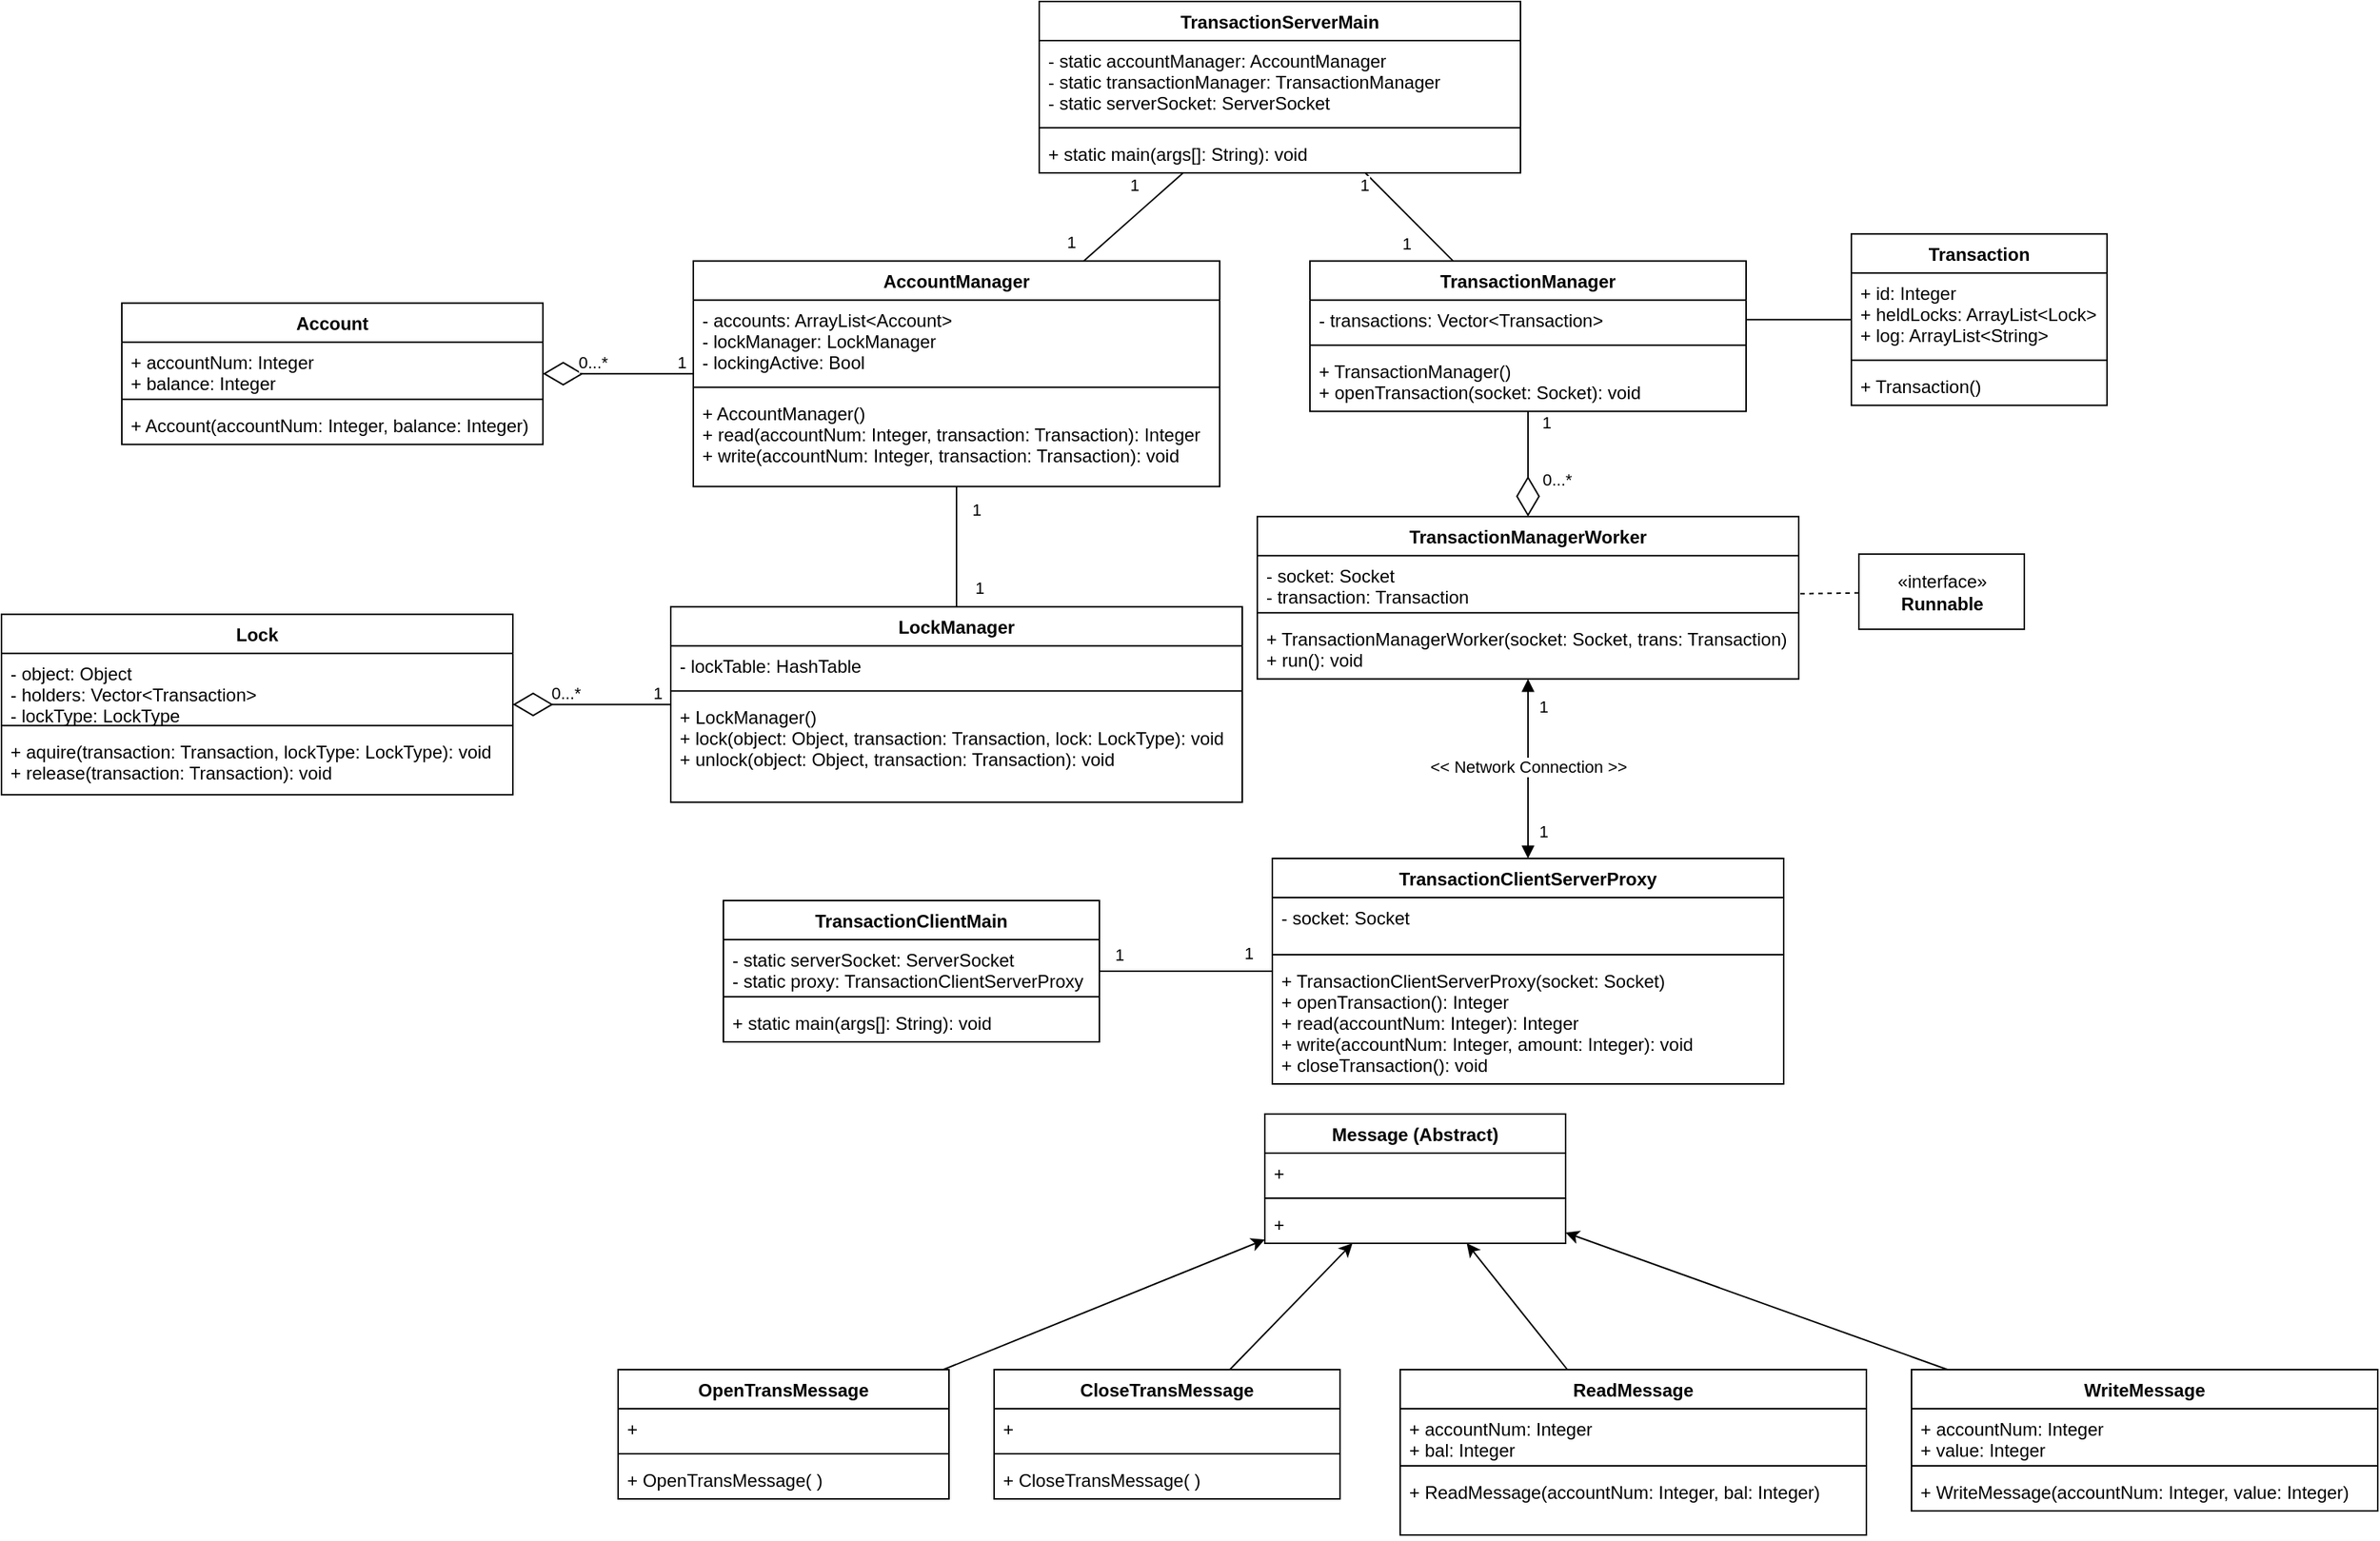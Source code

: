 <mxfile version="13.7.9" type="device"><diagram id="jX9AXcipegBINNQsfnJN" name="Page-1"><mxGraphModel dx="742" dy="1614" grid="1" gridSize="10" guides="1" tooltips="1" connect="1" arrows="1" fold="1" page="1" pageScale="1" pageWidth="850" pageHeight="1100" math="0" shadow="0"><root><mxCell id="0"/><mxCell id="1" parent="0"/><mxCell id="NXaQ1Tgg4H0rjODwHbQp-44" style="rounded=0;orthogonalLoop=1;jettySize=auto;html=1;endArrow=none;endFill=0;" parent="1" source="NXaQ1Tgg4H0rjODwHbQp-5" target="NXaQ1Tgg4H0rjODwHbQp-17" edge="1"><mxGeometry relative="1" as="geometry"><mxPoint x="490" y="310" as="sourcePoint"/><mxPoint x="570" y="310" as="targetPoint"/></mxGeometry></mxCell><mxCell id="NXaQ1Tgg4H0rjODwHbQp-45" value="1" style="edgeLabel;html=1;align=center;verticalAlign=middle;resizable=0;points=[];" parent="NXaQ1Tgg4H0rjODwHbQp-44" vertex="1" connectable="0"><mxGeometry x="-0.709" relative="1" as="geometry"><mxPoint x="-23.09" y="-1.13" as="offset"/></mxGeometry></mxCell><mxCell id="NXaQ1Tgg4H0rjODwHbQp-46" value="1" style="edgeLabel;html=1;align=center;verticalAlign=middle;resizable=0;points=[];" parent="NXaQ1Tgg4H0rjODwHbQp-44" vertex="1" connectable="0"><mxGeometry x="0.811" y="-1" relative="1" as="geometry"><mxPoint x="-14" y="-6.4" as="offset"/></mxGeometry></mxCell><mxCell id="NXaQ1Tgg4H0rjODwHbQp-47" style="rounded=0;orthogonalLoop=1;jettySize=auto;html=1;endArrow=none;endFill=0;" parent="1" source="NXaQ1Tgg4H0rjODwHbQp-17" target="NXaQ1Tgg4H0rjODwHbQp-21" edge="1"><mxGeometry relative="1" as="geometry"><mxPoint x="808.974" y="98.57" as="sourcePoint"/><mxPoint x="746.026" y="202.57" as="targetPoint"/></mxGeometry></mxCell><mxCell id="NXaQ1Tgg4H0rjODwHbQp-48" value="1" style="edgeLabel;html=1;align=center;verticalAlign=middle;resizable=0;points=[];" parent="NXaQ1Tgg4H0rjODwHbQp-47" vertex="1" connectable="0"><mxGeometry x="-0.709" relative="1" as="geometry"><mxPoint x="12.96" y="3.24" as="offset"/></mxGeometry></mxCell><mxCell id="NXaQ1Tgg4H0rjODwHbQp-49" value="1" style="edgeLabel;html=1;align=center;verticalAlign=middle;resizable=0;points=[];" parent="NXaQ1Tgg4H0rjODwHbQp-47" vertex="1" connectable="0"><mxGeometry x="0.811" y="-1" relative="1" as="geometry"><mxPoint x="16" y="-5.14" as="offset"/></mxGeometry></mxCell><mxCell id="NXaQ1Tgg4H0rjODwHbQp-50" style="rounded=0;orthogonalLoop=1;jettySize=auto;html=1;endArrow=none;endFill=0;" parent="1" source="NXaQ1Tgg4H0rjODwHbQp-5" target="NXaQ1Tgg4H0rjODwHbQp-13" edge="1"><mxGeometry relative="1" as="geometry"><mxPoint x="818.974" y="136.0" as="sourcePoint"/><mxPoint x="756.026" y="240.0" as="targetPoint"/></mxGeometry></mxCell><mxCell id="NXaQ1Tgg4H0rjODwHbQp-51" value="1" style="edgeLabel;html=1;align=center;verticalAlign=middle;resizable=0;points=[];" parent="NXaQ1Tgg4H0rjODwHbQp-50" vertex="1" connectable="0"><mxGeometry x="-0.709" relative="1" as="geometry"><mxPoint x="-9.81" y="-1.13" as="offset"/></mxGeometry></mxCell><mxCell id="NXaQ1Tgg4H0rjODwHbQp-52" value="1" style="edgeLabel;html=1;align=center;verticalAlign=middle;resizable=0;points=[];" parent="NXaQ1Tgg4H0rjODwHbQp-50" vertex="1" connectable="0"><mxGeometry x="0.811" y="-1" relative="1" as="geometry"><mxPoint x="-25.47" y="-7.53" as="offset"/></mxGeometry></mxCell><mxCell id="NXaQ1Tgg4H0rjODwHbQp-53" value="" style="endArrow=diamondThin;endFill=0;endSize=24;html=1;" parent="1" source="NXaQ1Tgg4H0rjODwHbQp-17" target="NXaQ1Tgg4H0rjODwHbQp-33" edge="1"><mxGeometry width="160" relative="1" as="geometry"><mxPoint x="650" y="302.57" as="sourcePoint"/><mxPoint x="810" y="302.57" as="targetPoint"/></mxGeometry></mxCell><mxCell id="NXaQ1Tgg4H0rjODwHbQp-54" value="1" style="edgeLabel;html=1;align=center;verticalAlign=middle;resizable=0;points=[];" parent="NXaQ1Tgg4H0rjODwHbQp-53" vertex="1" connectable="0"><mxGeometry x="-0.742" y="-1" relative="1" as="geometry"><mxPoint x="4.33" y="-6.57" as="offset"/></mxGeometry></mxCell><mxCell id="NXaQ1Tgg4H0rjODwHbQp-55" value="0...*" style="edgeLabel;html=1;align=center;verticalAlign=middle;resizable=0;points=[];" parent="NXaQ1Tgg4H0rjODwHbQp-53" vertex="1" connectable="0"><mxGeometry x="0.279" relative="1" as="geometry"><mxPoint x="-3.36" y="-7.57" as="offset"/></mxGeometry></mxCell><mxCell id="NXaQ1Tgg4H0rjODwHbQp-57" value="" style="endArrow=diamondThin;endFill=0;endSize=24;html=1;" parent="1" source="NXaQ1Tgg4H0rjODwHbQp-13" target="NXaQ1Tgg4H0rjODwHbQp-25" edge="1"><mxGeometry width="160" relative="1" as="geometry"><mxPoint x="1147.765" y="300" as="sourcePoint"/><mxPoint x="1192.235" y="384" as="targetPoint"/></mxGeometry></mxCell><mxCell id="NXaQ1Tgg4H0rjODwHbQp-58" value="1" style="edgeLabel;html=1;align=center;verticalAlign=middle;resizable=0;points=[];" parent="NXaQ1Tgg4H0rjODwHbQp-57" vertex="1" connectable="0"><mxGeometry x="-0.742" y="-1" relative="1" as="geometry"><mxPoint x="12.32" y="-1.43" as="offset"/></mxGeometry></mxCell><mxCell id="NXaQ1Tgg4H0rjODwHbQp-59" value="0...*" style="edgeLabel;html=1;align=center;verticalAlign=middle;resizable=0;points=[];" parent="NXaQ1Tgg4H0rjODwHbQp-57" vertex="1" connectable="0"><mxGeometry x="0.279" relative="1" as="geometry"><mxPoint x="18.79" as="offset"/></mxGeometry></mxCell><mxCell id="igtJorB9SF969na8leFU-12" style="edgeStyle=none;rounded=0;orthogonalLoop=1;jettySize=auto;html=1;dashed=1;endArrow=none;endFill=0;" parent="1" source="igtJorB9SF969na8leFU-9" target="NXaQ1Tgg4H0rjODwHbQp-25" edge="1"><mxGeometry relative="1" as="geometry"/></mxCell><mxCell id="igtJorB9SF969na8leFU-9" value="«interface»&lt;br&gt;&lt;b&gt;Runnable&lt;/b&gt;" style="html=1;" parent="1" vertex="1"><mxGeometry x="1275" y="327.57" width="110" height="50" as="geometry"/></mxCell><mxCell id="igtJorB9SF969na8leFU-18" style="edgeStyle=none;rounded=0;orthogonalLoop=1;jettySize=auto;html=1;endArrow=block;endFill=1;startArrow=block;startFill=1;" parent="1" source="NXaQ1Tgg4H0rjODwHbQp-25" target="NXaQ1Tgg4H0rjODwHbQp-9" edge="1"><mxGeometry relative="1" as="geometry"/></mxCell><mxCell id="igtJorB9SF969na8leFU-19" value="&amp;lt;&amp;lt; Network Connection &amp;gt;&amp;gt;" style="edgeLabel;html=1;align=center;verticalAlign=middle;resizable=0;points=[];" parent="igtJorB9SF969na8leFU-18" vertex="1" connectable="0"><mxGeometry x="-0.026" relative="1" as="geometry"><mxPoint as="offset"/></mxGeometry></mxCell><mxCell id="igtJorB9SF969na8leFU-24" value="1" style="edgeLabel;html=1;align=center;verticalAlign=middle;resizable=0;points=[];" parent="igtJorB9SF969na8leFU-18" vertex="1" connectable="0"><mxGeometry x="-0.717" y="2" relative="1" as="geometry"><mxPoint x="8" y="1.67" as="offset"/></mxGeometry></mxCell><mxCell id="igtJorB9SF969na8leFU-25" value="1" style="edgeLabel;html=1;align=center;verticalAlign=middle;resizable=0;points=[];" parent="igtJorB9SF969na8leFU-18" vertex="1" connectable="0"><mxGeometry x="0.7" y="1" relative="1" as="geometry"><mxPoint x="9" as="offset"/></mxGeometry></mxCell><mxCell id="nSOhy2KbLsghEaE9ZmQn-6" style="edgeStyle=none;rounded=0;orthogonalLoop=1;jettySize=auto;html=1;endArrow=none;endFill=0;" parent="1" source="NXaQ1Tgg4H0rjODwHbQp-1" target="NXaQ1Tgg4H0rjODwHbQp-9" edge="1"><mxGeometry relative="1" as="geometry"/></mxCell><mxCell id="nSOhy2KbLsghEaE9ZmQn-7" value="1" style="edgeLabel;html=1;align=center;verticalAlign=middle;resizable=0;points=[];" parent="nSOhy2KbLsghEaE9ZmQn-6" vertex="1" connectable="0"><mxGeometry x="-0.781" y="1" relative="1" as="geometry"><mxPoint y="-10.23" as="offset"/></mxGeometry></mxCell><mxCell id="nSOhy2KbLsghEaE9ZmQn-8" value="1" style="edgeLabel;html=1;align=center;verticalAlign=middle;resizable=0;points=[];" parent="nSOhy2KbLsghEaE9ZmQn-6" vertex="1" connectable="0"><mxGeometry x="0.724" y="1" relative="1" as="geometry"><mxPoint y="-11.13" as="offset"/></mxGeometry></mxCell><mxCell id="NXaQ1Tgg4H0rjODwHbQp-5" value="TransactionServerMain" style="swimlane;fontStyle=1;align=center;verticalAlign=top;childLayout=stackLayout;horizontal=1;startSize=26;horizontalStack=0;resizeParent=1;resizeParentMax=0;resizeLast=0;collapsible=1;marginBottom=0;" parent="1" vertex="1"><mxGeometry x="730" y="-40" width="320" height="114" as="geometry"/></mxCell><mxCell id="NXaQ1Tgg4H0rjODwHbQp-6" value="- static accountManager: AccountManager&#10;- static transactionManager: TransactionManager&#10;- static serverSocket: ServerSocket" style="text;strokeColor=none;fillColor=none;align=left;verticalAlign=top;spacingLeft=4;spacingRight=4;overflow=hidden;rotatable=0;points=[[0,0.5],[1,0.5]];portConstraint=eastwest;" parent="NXaQ1Tgg4H0rjODwHbQp-5" vertex="1"><mxGeometry y="26" width="320" height="54" as="geometry"/></mxCell><mxCell id="NXaQ1Tgg4H0rjODwHbQp-7" value="" style="line;strokeWidth=1;fillColor=none;align=left;verticalAlign=middle;spacingTop=-1;spacingLeft=3;spacingRight=3;rotatable=0;labelPosition=right;points=[];portConstraint=eastwest;" parent="NXaQ1Tgg4H0rjODwHbQp-5" vertex="1"><mxGeometry y="80" width="320" height="8" as="geometry"/></mxCell><mxCell id="NXaQ1Tgg4H0rjODwHbQp-8" value="+ static main(args[]: String): void" style="text;strokeColor=none;fillColor=none;align=left;verticalAlign=top;spacingLeft=4;spacingRight=4;overflow=hidden;rotatable=0;points=[[0,0.5],[1,0.5]];portConstraint=eastwest;" parent="NXaQ1Tgg4H0rjODwHbQp-5" vertex="1"><mxGeometry y="88" width="320" height="26" as="geometry"/></mxCell><mxCell id="4NfCvEdct2TQbS54mvdz-21" style="rounded=0;orthogonalLoop=1;jettySize=auto;html=1;" parent="1" source="4NfCvEdct2TQbS54mvdz-5" target="igtJorB9SF969na8leFU-20" edge="1"><mxGeometry relative="1" as="geometry"/></mxCell><mxCell id="4NfCvEdct2TQbS54mvdz-22" style="edgeStyle=none;rounded=0;orthogonalLoop=1;jettySize=auto;html=1;" parent="1" source="4NfCvEdct2TQbS54mvdz-9" target="igtJorB9SF969na8leFU-20" edge="1"><mxGeometry relative="1" as="geometry"/></mxCell><mxCell id="4NfCvEdct2TQbS54mvdz-23" style="edgeStyle=none;rounded=0;orthogonalLoop=1;jettySize=auto;html=1;" parent="1" source="4NfCvEdct2TQbS54mvdz-13" target="igtJorB9SF969na8leFU-20" edge="1"><mxGeometry relative="1" as="geometry"/></mxCell><mxCell id="4NfCvEdct2TQbS54mvdz-24" style="edgeStyle=none;rounded=0;orthogonalLoop=1;jettySize=auto;html=1;" parent="1" source="4NfCvEdct2TQbS54mvdz-17" target="igtJorB9SF969na8leFU-20" edge="1"><mxGeometry relative="1" as="geometry"/></mxCell><mxCell id="4NfCvEdct2TQbS54mvdz-9" value="CloseTransMessage" style="swimlane;fontStyle=1;align=center;verticalAlign=top;childLayout=stackLayout;horizontal=1;startSize=26;horizontalStack=0;resizeParent=1;resizeParentMax=0;resizeLast=0;collapsible=1;marginBottom=0;" parent="1" vertex="1"><mxGeometry x="700" y="870" width="230" height="86" as="geometry"/></mxCell><mxCell id="4NfCvEdct2TQbS54mvdz-10" value="+ " style="text;strokeColor=none;fillColor=none;align=left;verticalAlign=top;spacingLeft=4;spacingRight=4;overflow=hidden;rotatable=0;points=[[0,0.5],[1,0.5]];portConstraint=eastwest;" parent="4NfCvEdct2TQbS54mvdz-9" vertex="1"><mxGeometry y="26" width="230" height="26" as="geometry"/></mxCell><mxCell id="4NfCvEdct2TQbS54mvdz-11" value="" style="line;strokeWidth=1;fillColor=none;align=left;verticalAlign=middle;spacingTop=-1;spacingLeft=3;spacingRight=3;rotatable=0;labelPosition=right;points=[];portConstraint=eastwest;" parent="4NfCvEdct2TQbS54mvdz-9" vertex="1"><mxGeometry y="52" width="230" height="8" as="geometry"/></mxCell><mxCell id="4NfCvEdct2TQbS54mvdz-12" value="+ CloseTransMessage( )" style="text;strokeColor=none;fillColor=none;align=left;verticalAlign=top;spacingLeft=4;spacingRight=4;overflow=hidden;rotatable=0;points=[[0,0.5],[1,0.5]];portConstraint=eastwest;" parent="4NfCvEdct2TQbS54mvdz-9" vertex="1"><mxGeometry y="60" width="230" height="26" as="geometry"/></mxCell><mxCell id="4NfCvEdct2TQbS54mvdz-13" value="ReadMessage" style="swimlane;fontStyle=1;align=center;verticalAlign=top;childLayout=stackLayout;horizontal=1;startSize=26;horizontalStack=0;resizeParent=1;resizeParentMax=0;resizeLast=0;collapsible=1;marginBottom=0;" parent="1" vertex="1"><mxGeometry x="970" y="870" width="310" height="110" as="geometry"/></mxCell><mxCell id="4NfCvEdct2TQbS54mvdz-14" value="+ accountNum: Integer&#10;+ bal: Integer" style="text;strokeColor=none;fillColor=none;align=left;verticalAlign=top;spacingLeft=4;spacingRight=4;overflow=hidden;rotatable=0;points=[[0,0.5],[1,0.5]];portConstraint=eastwest;" parent="4NfCvEdct2TQbS54mvdz-13" vertex="1"><mxGeometry y="26" width="310" height="34" as="geometry"/></mxCell><mxCell id="4NfCvEdct2TQbS54mvdz-15" value="" style="line;strokeWidth=1;fillColor=none;align=left;verticalAlign=middle;spacingTop=-1;spacingLeft=3;spacingRight=3;rotatable=0;labelPosition=right;points=[];portConstraint=eastwest;" parent="4NfCvEdct2TQbS54mvdz-13" vertex="1"><mxGeometry y="60" width="310" height="8" as="geometry"/></mxCell><mxCell id="4NfCvEdct2TQbS54mvdz-16" value="+ ReadMessage(accountNum: Integer, bal: Integer)" style="text;strokeColor=none;fillColor=none;align=left;verticalAlign=top;spacingLeft=4;spacingRight=4;overflow=hidden;rotatable=0;points=[[0,0.5],[1,0.5]];portConstraint=eastwest;" parent="4NfCvEdct2TQbS54mvdz-13" vertex="1"><mxGeometry y="68" width="310" height="42" as="geometry"/></mxCell><mxCell id="4NfCvEdct2TQbS54mvdz-5" value="OpenTransMessage" style="swimlane;fontStyle=1;align=center;verticalAlign=top;childLayout=stackLayout;horizontal=1;startSize=26;horizontalStack=0;resizeParent=1;resizeParentMax=0;resizeLast=0;collapsible=1;marginBottom=0;" parent="1" vertex="1"><mxGeometry x="450" y="870" width="220" height="86" as="geometry"/></mxCell><mxCell id="4NfCvEdct2TQbS54mvdz-6" value="+ " style="text;strokeColor=none;fillColor=none;align=left;verticalAlign=top;spacingLeft=4;spacingRight=4;overflow=hidden;rotatable=0;points=[[0,0.5],[1,0.5]];portConstraint=eastwest;" parent="4NfCvEdct2TQbS54mvdz-5" vertex="1"><mxGeometry y="26" width="220" height="26" as="geometry"/></mxCell><mxCell id="4NfCvEdct2TQbS54mvdz-7" value="" style="line;strokeWidth=1;fillColor=none;align=left;verticalAlign=middle;spacingTop=-1;spacingLeft=3;spacingRight=3;rotatable=0;labelPosition=right;points=[];portConstraint=eastwest;" parent="4NfCvEdct2TQbS54mvdz-5" vertex="1"><mxGeometry y="52" width="220" height="8" as="geometry"/></mxCell><mxCell id="4NfCvEdct2TQbS54mvdz-8" value="+ OpenTransMessage( )" style="text;strokeColor=none;fillColor=none;align=left;verticalAlign=top;spacingLeft=4;spacingRight=4;overflow=hidden;rotatable=0;points=[[0,0.5],[1,0.5]];portConstraint=eastwest;" parent="4NfCvEdct2TQbS54mvdz-5" vertex="1"><mxGeometry y="60" width="220" height="26" as="geometry"/></mxCell><mxCell id="4NfCvEdct2TQbS54mvdz-17" value="WriteMessage" style="swimlane;fontStyle=1;align=center;verticalAlign=top;childLayout=stackLayout;horizontal=1;startSize=26;horizontalStack=0;resizeParent=1;resizeParentMax=0;resizeLast=0;collapsible=1;marginBottom=0;" parent="1" vertex="1"><mxGeometry x="1310" y="870" width="310" height="94" as="geometry"/></mxCell><mxCell id="4NfCvEdct2TQbS54mvdz-18" value="+ accountNum: Integer&#10;+ value: Integer" style="text;strokeColor=none;fillColor=none;align=left;verticalAlign=top;spacingLeft=4;spacingRight=4;overflow=hidden;rotatable=0;points=[[0,0.5],[1,0.5]];portConstraint=eastwest;" parent="4NfCvEdct2TQbS54mvdz-17" vertex="1"><mxGeometry y="26" width="310" height="34" as="geometry"/></mxCell><mxCell id="4NfCvEdct2TQbS54mvdz-19" value="" style="line;strokeWidth=1;fillColor=none;align=left;verticalAlign=middle;spacingTop=-1;spacingLeft=3;spacingRight=3;rotatable=0;labelPosition=right;points=[];portConstraint=eastwest;" parent="4NfCvEdct2TQbS54mvdz-17" vertex="1"><mxGeometry y="60" width="310" height="8" as="geometry"/></mxCell><mxCell id="4NfCvEdct2TQbS54mvdz-20" value="+ WriteMessage(accountNum: Integer, value: Integer)" style="text;strokeColor=none;fillColor=none;align=left;verticalAlign=top;spacingLeft=4;spacingRight=4;overflow=hidden;rotatable=0;points=[[0,0.5],[1,0.5]];portConstraint=eastwest;" parent="4NfCvEdct2TQbS54mvdz-17" vertex="1"><mxGeometry y="68" width="310" height="26" as="geometry"/></mxCell><mxCell id="igtJorB9SF969na8leFU-20" value="Message (Abstract)" style="swimlane;fontStyle=1;align=center;verticalAlign=top;childLayout=stackLayout;horizontal=1;startSize=26;horizontalStack=0;resizeParent=1;resizeParentMax=0;resizeLast=0;collapsible=1;marginBottom=0;" parent="1" vertex="1"><mxGeometry x="880" y="700" width="200" height="86" as="geometry"/></mxCell><mxCell id="igtJorB9SF969na8leFU-21" value="+ " style="text;strokeColor=none;fillColor=none;align=left;verticalAlign=top;spacingLeft=4;spacingRight=4;overflow=hidden;rotatable=0;points=[[0,0.5],[1,0.5]];portConstraint=eastwest;" parent="igtJorB9SF969na8leFU-20" vertex="1"><mxGeometry y="26" width="200" height="26" as="geometry"/></mxCell><mxCell id="igtJorB9SF969na8leFU-22" value="" style="line;strokeWidth=1;fillColor=none;align=left;verticalAlign=middle;spacingTop=-1;spacingLeft=3;spacingRight=3;rotatable=0;labelPosition=right;points=[];portConstraint=eastwest;" parent="igtJorB9SF969na8leFU-20" vertex="1"><mxGeometry y="52" width="200" height="8" as="geometry"/></mxCell><mxCell id="igtJorB9SF969na8leFU-23" value="+ " style="text;strokeColor=none;fillColor=none;align=left;verticalAlign=top;spacingLeft=4;spacingRight=4;overflow=hidden;rotatable=0;points=[[0,0.5],[1,0.5]];portConstraint=eastwest;" parent="igtJorB9SF969na8leFU-20" vertex="1"><mxGeometry y="60" width="200" height="26" as="geometry"/></mxCell><mxCell id="nSOhy2KbLsghEaE9ZmQn-5" style="rounded=0;orthogonalLoop=1;jettySize=auto;html=1;endArrow=none;endFill=0;" parent="1" source="NXaQ1Tgg4H0rjODwHbQp-14" target="nSOhy2KbLsghEaE9ZmQn-1" edge="1"><mxGeometry relative="1" as="geometry"/></mxCell><mxCell id="nSOhy2KbLsghEaE9ZmQn-13" value="" style="endArrow=diamondThin;endFill=0;endSize=24;html=1;" parent="1" source="NXaQ1Tgg4H0rjODwHbQp-21" target="nSOhy2KbLsghEaE9ZmQn-9" edge="1"><mxGeometry width="160" relative="1" as="geometry"><mxPoint x="610" y="217.57" as="sourcePoint"/><mxPoint x="500" y="217.57" as="targetPoint"/></mxGeometry></mxCell><mxCell id="nSOhy2KbLsghEaE9ZmQn-14" value="1" style="edgeLabel;html=1;align=center;verticalAlign=middle;resizable=0;points=[];" parent="nSOhy2KbLsghEaE9ZmQn-13" vertex="1" connectable="0"><mxGeometry x="-0.742" y="-1" relative="1" as="geometry"><mxPoint x="4.33" y="-6.57" as="offset"/></mxGeometry></mxCell><mxCell id="nSOhy2KbLsghEaE9ZmQn-15" value="0...*" style="edgeLabel;html=1;align=center;verticalAlign=middle;resizable=0;points=[];" parent="nSOhy2KbLsghEaE9ZmQn-13" vertex="1" connectable="0"><mxGeometry x="0.279" relative="1" as="geometry"><mxPoint x="-3.36" y="-7.57" as="offset"/></mxGeometry></mxCell><mxCell id="NXaQ1Tgg4H0rjODwHbQp-17" value="AccountManager" style="swimlane;fontStyle=1;align=center;verticalAlign=top;childLayout=stackLayout;horizontal=1;startSize=26;horizontalStack=0;resizeParent=1;resizeParentMax=0;resizeLast=0;collapsible=1;marginBottom=0;" parent="1" vertex="1"><mxGeometry x="500" y="132.57" width="350" height="150" as="geometry"/></mxCell><mxCell id="NXaQ1Tgg4H0rjODwHbQp-18" value="- accounts: ArrayList&lt;Account&gt;&#10;- lockManager: LockManager&#10;- lockingActive: Bool" style="text;strokeColor=none;fillColor=none;align=left;verticalAlign=top;spacingLeft=4;spacingRight=4;overflow=hidden;rotatable=0;points=[[0,0.5],[1,0.5]];portConstraint=eastwest;" parent="NXaQ1Tgg4H0rjODwHbQp-17" vertex="1"><mxGeometry y="26" width="350" height="54" as="geometry"/></mxCell><mxCell id="NXaQ1Tgg4H0rjODwHbQp-19" value="" style="line;strokeWidth=1;fillColor=none;align=left;verticalAlign=middle;spacingTop=-1;spacingLeft=3;spacingRight=3;rotatable=0;labelPosition=right;points=[];portConstraint=eastwest;" parent="NXaQ1Tgg4H0rjODwHbQp-17" vertex="1"><mxGeometry y="80" width="350" height="8" as="geometry"/></mxCell><mxCell id="NXaQ1Tgg4H0rjODwHbQp-20" value="+ AccountManager()&#10;+ read(accountNum: Integer, transaction: Transaction): Integer&#10;+ write(accountNum: Integer, transaction: Transaction): void" style="text;strokeColor=none;fillColor=none;align=left;verticalAlign=top;spacingLeft=4;spacingRight=4;overflow=hidden;rotatable=0;points=[[0,0.5],[1,0.5]];portConstraint=eastwest;" parent="NXaQ1Tgg4H0rjODwHbQp-17" vertex="1"><mxGeometry y="88" width="350" height="62" as="geometry"/></mxCell><mxCell id="NXaQ1Tgg4H0rjODwHbQp-21" value="LockManager" style="swimlane;fontStyle=1;align=center;verticalAlign=top;childLayout=stackLayout;horizontal=1;startSize=26;horizontalStack=0;resizeParent=1;resizeParentMax=0;resizeLast=0;collapsible=1;marginBottom=0;" parent="1" vertex="1"><mxGeometry x="485" y="362.57" width="380" height="130" as="geometry"/></mxCell><mxCell id="NXaQ1Tgg4H0rjODwHbQp-22" value="- lockTable: HashTable" style="text;strokeColor=none;fillColor=none;align=left;verticalAlign=top;spacingLeft=4;spacingRight=4;overflow=hidden;rotatable=0;points=[[0,0.5],[1,0.5]];portConstraint=eastwest;" parent="NXaQ1Tgg4H0rjODwHbQp-21" vertex="1"><mxGeometry y="26" width="380" height="26" as="geometry"/></mxCell><mxCell id="NXaQ1Tgg4H0rjODwHbQp-23" value="" style="line;strokeWidth=1;fillColor=none;align=left;verticalAlign=middle;spacingTop=-1;spacingLeft=3;spacingRight=3;rotatable=0;labelPosition=right;points=[];portConstraint=eastwest;" parent="NXaQ1Tgg4H0rjODwHbQp-21" vertex="1"><mxGeometry y="52" width="380" height="8" as="geometry"/></mxCell><mxCell id="NXaQ1Tgg4H0rjODwHbQp-24" value="+ LockManager()&#10;+ lock(object: Object, transaction: Transaction, lock: LockType): void&#10;+ unlock(object: Object, transaction: Transaction): void" style="text;strokeColor=none;fillColor=none;align=left;verticalAlign=top;spacingLeft=4;spacingRight=4;overflow=hidden;rotatable=0;points=[[0,0.5],[1,0.5]];portConstraint=eastwest;" parent="NXaQ1Tgg4H0rjODwHbQp-21" vertex="1"><mxGeometry y="60" width="380" height="70" as="geometry"/></mxCell><mxCell id="NXaQ1Tgg4H0rjODwHbQp-13" value="TransactionManager" style="swimlane;fontStyle=1;align=center;verticalAlign=top;childLayout=stackLayout;horizontal=1;startSize=26;horizontalStack=0;resizeParent=1;resizeParentMax=0;resizeLast=0;collapsible=1;marginBottom=0;" parent="1" vertex="1"><mxGeometry x="910" y="132.57" width="290" height="100" as="geometry"/></mxCell><mxCell id="NXaQ1Tgg4H0rjODwHbQp-14" value="- transactions: Vector&lt;Transaction&gt;" style="text;strokeColor=none;fillColor=none;align=left;verticalAlign=top;spacingLeft=4;spacingRight=4;overflow=hidden;rotatable=0;points=[[0,0.5],[1,0.5]];portConstraint=eastwest;" parent="NXaQ1Tgg4H0rjODwHbQp-13" vertex="1"><mxGeometry y="26" width="290" height="26" as="geometry"/></mxCell><mxCell id="NXaQ1Tgg4H0rjODwHbQp-15" value="" style="line;strokeWidth=1;fillColor=none;align=left;verticalAlign=middle;spacingTop=-1;spacingLeft=3;spacingRight=3;rotatable=0;labelPosition=right;points=[];portConstraint=eastwest;" parent="NXaQ1Tgg4H0rjODwHbQp-13" vertex="1"><mxGeometry y="52" width="290" height="8" as="geometry"/></mxCell><mxCell id="NXaQ1Tgg4H0rjODwHbQp-16" value="+ TransactionManager()&#10;+ openTransaction(socket: Socket): void" style="text;strokeColor=none;fillColor=none;align=left;verticalAlign=top;spacingLeft=4;spacingRight=4;overflow=hidden;rotatable=0;points=[[0,0.5],[1,0.5]];portConstraint=eastwest;" parent="NXaQ1Tgg4H0rjODwHbQp-13" vertex="1"><mxGeometry y="60" width="290" height="40" as="geometry"/></mxCell><mxCell id="nSOhy2KbLsghEaE9ZmQn-9" value="Lock" style="swimlane;fontStyle=1;align=center;verticalAlign=top;childLayout=stackLayout;horizontal=1;startSize=26;horizontalStack=0;resizeParent=1;resizeParentMax=0;resizeLast=0;collapsible=1;marginBottom=0;" parent="1" vertex="1"><mxGeometry x="40" y="367.57" width="340" height="120" as="geometry"/></mxCell><mxCell id="nSOhy2KbLsghEaE9ZmQn-10" value="- object: Object&#10;- holders: Vector&lt;Transaction&gt;&#10;- lockType: LockType" style="text;strokeColor=none;fillColor=none;align=left;verticalAlign=top;spacingLeft=4;spacingRight=4;overflow=hidden;rotatable=0;points=[[0,0.5],[1,0.5]];portConstraint=eastwest;" parent="nSOhy2KbLsghEaE9ZmQn-9" vertex="1"><mxGeometry y="26" width="340" height="44" as="geometry"/></mxCell><mxCell id="nSOhy2KbLsghEaE9ZmQn-11" value="" style="line;strokeWidth=1;fillColor=none;align=left;verticalAlign=middle;spacingTop=-1;spacingLeft=3;spacingRight=3;rotatable=0;labelPosition=right;points=[];portConstraint=eastwest;" parent="nSOhy2KbLsghEaE9ZmQn-9" vertex="1"><mxGeometry y="70" width="340" height="8" as="geometry"/></mxCell><mxCell id="nSOhy2KbLsghEaE9ZmQn-12" value="+ aquire(transaction: Transaction, lockType: LockType): void&#10;+ release(transaction: Transaction): void" style="text;strokeColor=none;fillColor=none;align=left;verticalAlign=top;spacingLeft=4;spacingRight=4;overflow=hidden;rotatable=0;points=[[0,0.5],[1,0.5]];portConstraint=eastwest;" parent="nSOhy2KbLsghEaE9ZmQn-9" vertex="1"><mxGeometry y="78" width="340" height="42" as="geometry"/></mxCell><mxCell id="NXaQ1Tgg4H0rjODwHbQp-9" value="TransactionClientServerProxy" style="swimlane;fontStyle=1;align=center;verticalAlign=top;childLayout=stackLayout;horizontal=1;startSize=26;horizontalStack=0;resizeParent=1;resizeParentMax=0;resizeLast=0;collapsible=1;marginBottom=0;" parent="1" vertex="1"><mxGeometry x="885" y="530" width="340" height="150" as="geometry"/></mxCell><mxCell id="NXaQ1Tgg4H0rjODwHbQp-10" value="- socket: Socket" style="text;strokeColor=none;fillColor=none;align=left;verticalAlign=top;spacingLeft=4;spacingRight=4;overflow=hidden;rotatable=0;points=[[0,0.5],[1,0.5]];portConstraint=eastwest;" parent="NXaQ1Tgg4H0rjODwHbQp-9" vertex="1"><mxGeometry y="26" width="340" height="34" as="geometry"/></mxCell><mxCell id="NXaQ1Tgg4H0rjODwHbQp-11" value="" style="line;strokeWidth=1;fillColor=none;align=left;verticalAlign=middle;spacingTop=-1;spacingLeft=3;spacingRight=3;rotatable=0;labelPosition=right;points=[];portConstraint=eastwest;" parent="NXaQ1Tgg4H0rjODwHbQp-9" vertex="1"><mxGeometry y="60" width="340" height="8" as="geometry"/></mxCell><mxCell id="NXaQ1Tgg4H0rjODwHbQp-12" value="+ TransactionClientServerProxy(socket: Socket)&#10;+ openTransaction(): Integer&#10;+ read(accountNum: Integer): Integer&#10;+ write(accountNum: Integer, amount: Integer): void&#10;+ closeTransaction(): void" style="text;strokeColor=none;fillColor=none;align=left;verticalAlign=top;spacingLeft=4;spacingRight=4;overflow=hidden;rotatable=0;points=[[0,0.5],[1,0.5]];portConstraint=eastwest;" parent="NXaQ1Tgg4H0rjODwHbQp-9" vertex="1"><mxGeometry y="68" width="340" height="82" as="geometry"/></mxCell><mxCell id="NXaQ1Tgg4H0rjODwHbQp-1" value="TransactionClientMain" style="swimlane;fontStyle=1;align=center;verticalAlign=top;childLayout=stackLayout;horizontal=1;startSize=26;horizontalStack=0;resizeParent=1;resizeParentMax=0;resizeLast=0;collapsible=1;marginBottom=0;" parent="1" vertex="1"><mxGeometry x="520" y="558" width="250" height="94" as="geometry"/></mxCell><mxCell id="NXaQ1Tgg4H0rjODwHbQp-2" value="- static serverSocket: ServerSocket&#10;- static proxy: TransactionClientServerProxy" style="text;strokeColor=none;fillColor=none;align=left;verticalAlign=top;spacingLeft=4;spacingRight=4;overflow=hidden;rotatable=0;points=[[0,0.5],[1,0.5]];portConstraint=eastwest;" parent="NXaQ1Tgg4H0rjODwHbQp-1" vertex="1"><mxGeometry y="26" width="250" height="34" as="geometry"/></mxCell><mxCell id="NXaQ1Tgg4H0rjODwHbQp-3" value="" style="line;strokeWidth=1;fillColor=none;align=left;verticalAlign=middle;spacingTop=-1;spacingLeft=3;spacingRight=3;rotatable=0;labelPosition=right;points=[];portConstraint=eastwest;" parent="NXaQ1Tgg4H0rjODwHbQp-1" vertex="1"><mxGeometry y="60" width="250" height="8" as="geometry"/></mxCell><mxCell id="NXaQ1Tgg4H0rjODwHbQp-4" value="+ static main(args[]: String): void" style="text;strokeColor=none;fillColor=none;align=left;verticalAlign=top;spacingLeft=4;spacingRight=4;overflow=hidden;rotatable=0;points=[[0,0.5],[1,0.5]];portConstraint=eastwest;" parent="NXaQ1Tgg4H0rjODwHbQp-1" vertex="1"><mxGeometry y="68" width="250" height="26" as="geometry"/></mxCell><mxCell id="nSOhy2KbLsghEaE9ZmQn-1" value="Transaction" style="swimlane;fontStyle=1;align=center;verticalAlign=top;childLayout=stackLayout;horizontal=1;startSize=26;horizontalStack=0;resizeParent=1;resizeParentMax=0;resizeLast=0;collapsible=1;marginBottom=0;" parent="1" vertex="1"><mxGeometry x="1270" y="114.57" width="170" height="114" as="geometry"/></mxCell><mxCell id="nSOhy2KbLsghEaE9ZmQn-2" value="+ id: Integer&#10;+ heldLocks: ArrayList&lt;Lock&gt;&#10;+ log: ArrayList&lt;String&gt;" style="text;strokeColor=none;fillColor=none;align=left;verticalAlign=top;spacingLeft=4;spacingRight=4;overflow=hidden;rotatable=0;points=[[0,0.5],[1,0.5]];portConstraint=eastwest;" parent="nSOhy2KbLsghEaE9ZmQn-1" vertex="1"><mxGeometry y="26" width="170" height="54" as="geometry"/></mxCell><mxCell id="nSOhy2KbLsghEaE9ZmQn-3" value="" style="line;strokeWidth=1;fillColor=none;align=left;verticalAlign=middle;spacingTop=-1;spacingLeft=3;spacingRight=3;rotatable=0;labelPosition=right;points=[];portConstraint=eastwest;" parent="nSOhy2KbLsghEaE9ZmQn-1" vertex="1"><mxGeometry y="80" width="170" height="8" as="geometry"/></mxCell><mxCell id="nSOhy2KbLsghEaE9ZmQn-4" value="+ Transaction()" style="text;strokeColor=none;fillColor=none;align=left;verticalAlign=top;spacingLeft=4;spacingRight=4;overflow=hidden;rotatable=0;points=[[0,0.5],[1,0.5]];portConstraint=eastwest;" parent="nSOhy2KbLsghEaE9ZmQn-1" vertex="1"><mxGeometry y="88" width="170" height="26" as="geometry"/></mxCell><mxCell id="NXaQ1Tgg4H0rjODwHbQp-25" value="TransactionManagerWorker" style="swimlane;fontStyle=1;align=center;verticalAlign=top;childLayout=stackLayout;horizontal=1;startSize=26;horizontalStack=0;resizeParent=1;resizeParentMax=0;resizeLast=0;collapsible=1;marginBottom=0;" parent="1" vertex="1"><mxGeometry x="875" y="302.57" width="360" height="108" as="geometry"/></mxCell><mxCell id="NXaQ1Tgg4H0rjODwHbQp-26" value="- socket: Socket&#10;- transaction: Transaction" style="text;strokeColor=none;fillColor=none;align=left;verticalAlign=top;spacingLeft=4;spacingRight=4;overflow=hidden;rotatable=0;points=[[0,0.5],[1,0.5]];portConstraint=eastwest;" parent="NXaQ1Tgg4H0rjODwHbQp-25" vertex="1"><mxGeometry y="26" width="360" height="34" as="geometry"/></mxCell><mxCell id="NXaQ1Tgg4H0rjODwHbQp-27" value="" style="line;strokeWidth=1;fillColor=none;align=left;verticalAlign=middle;spacingTop=-1;spacingLeft=3;spacingRight=3;rotatable=0;labelPosition=right;points=[];portConstraint=eastwest;" parent="NXaQ1Tgg4H0rjODwHbQp-25" vertex="1"><mxGeometry y="60" width="360" height="8" as="geometry"/></mxCell><mxCell id="NXaQ1Tgg4H0rjODwHbQp-28" value="+ TransactionManagerWorker(socket: Socket, trans: Transaction)&#10;+ run(): void" style="text;strokeColor=none;fillColor=none;align=left;verticalAlign=top;spacingLeft=4;spacingRight=4;overflow=hidden;rotatable=0;points=[[0,0.5],[1,0.5]];portConstraint=eastwest;" parent="NXaQ1Tgg4H0rjODwHbQp-25" vertex="1"><mxGeometry y="68" width="360" height="40" as="geometry"/></mxCell><mxCell id="NXaQ1Tgg4H0rjODwHbQp-33" value="Account" style="swimlane;fontStyle=1;align=center;verticalAlign=top;childLayout=stackLayout;horizontal=1;startSize=26;horizontalStack=0;resizeParent=1;resizeParentMax=0;resizeLast=0;collapsible=1;marginBottom=0;" parent="1" vertex="1"><mxGeometry x="120" y="160.57" width="280" height="94" as="geometry"/></mxCell><mxCell id="NXaQ1Tgg4H0rjODwHbQp-34" value="+ accountNum: Integer&#10;+ balance: Integer" style="text;strokeColor=none;fillColor=none;align=left;verticalAlign=top;spacingLeft=4;spacingRight=4;overflow=hidden;rotatable=0;points=[[0,0.5],[1,0.5]];portConstraint=eastwest;" parent="NXaQ1Tgg4H0rjODwHbQp-33" vertex="1"><mxGeometry y="26" width="280" height="34" as="geometry"/></mxCell><mxCell id="NXaQ1Tgg4H0rjODwHbQp-35" value="" style="line;strokeWidth=1;fillColor=none;align=left;verticalAlign=middle;spacingTop=-1;spacingLeft=3;spacingRight=3;rotatable=0;labelPosition=right;points=[];portConstraint=eastwest;" parent="NXaQ1Tgg4H0rjODwHbQp-33" vertex="1"><mxGeometry y="60" width="280" height="8" as="geometry"/></mxCell><mxCell id="NXaQ1Tgg4H0rjODwHbQp-36" value="+ Account(accountNum: Integer, balance: Integer)" style="text;strokeColor=none;fillColor=none;align=left;verticalAlign=top;spacingLeft=4;spacingRight=4;overflow=hidden;rotatable=0;points=[[0,0.5],[1,0.5]];portConstraint=eastwest;" parent="NXaQ1Tgg4H0rjODwHbQp-33" vertex="1"><mxGeometry y="68" width="280" height="26" as="geometry"/></mxCell></root></mxGraphModel></diagram></mxfile>